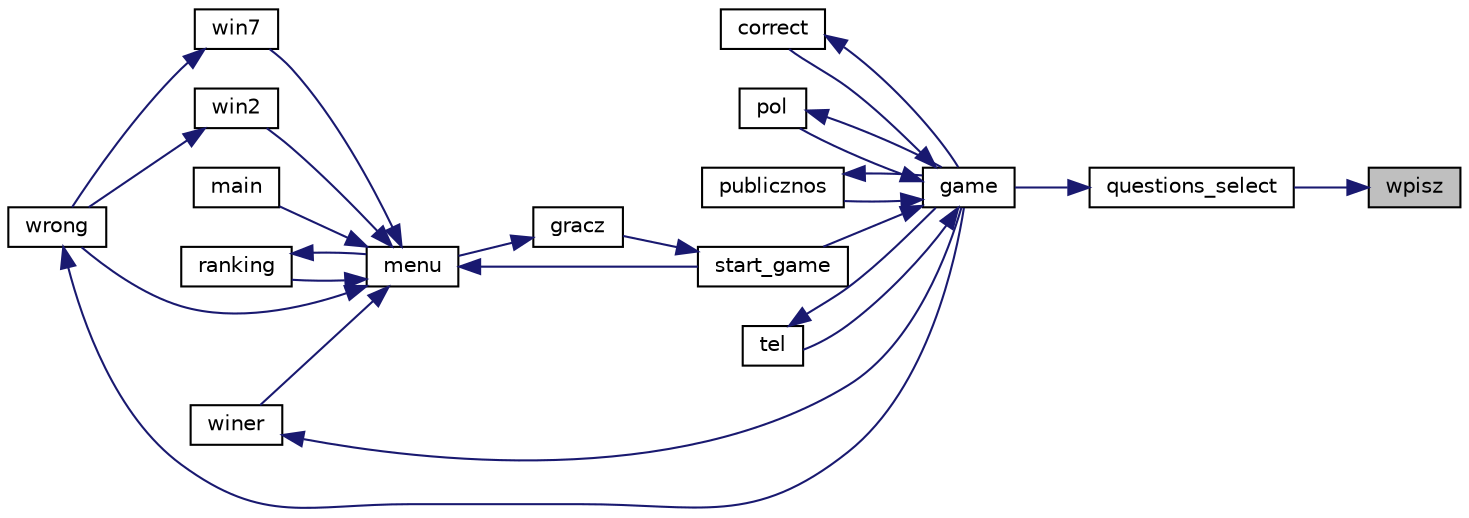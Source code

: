 digraph "wpisz"
{
 // LATEX_PDF_SIZE
  edge [fontname="Helvetica",fontsize="10",labelfontname="Helvetica",labelfontsize="10"];
  node [fontname="Helvetica",fontsize="10",shape=record];
  rankdir="RL";
  Node1 [label="wpisz",height=0.2,width=0.4,color="black", fillcolor="grey75", style="filled", fontcolor="black",tooltip=" "];
  Node1 -> Node2 [dir="back",color="midnightblue",fontsize="10",style="solid"];
  Node2 [label="questions_select",height=0.2,width=0.4,color="black", fillcolor="white", style="filled",URL="$questions_8c.html#a0ec785c0439fbebf296a158a8e140c22",tooltip=" "];
  Node2 -> Node3 [dir="back",color="midnightblue",fontsize="10",style="solid"];
  Node3 [label="game",height=0.2,width=0.4,color="black", fillcolor="white", style="filled",URL="$game_8c.html#ae6f3e0c5f2a66bad97db25981946f20c",tooltip=" "];
  Node3 -> Node4 [dir="back",color="midnightblue",fontsize="10",style="solid"];
  Node4 [label="correct",height=0.2,width=0.4,color="black", fillcolor="white", style="filled",URL="$correct_8c.html#a4fb3997ed5206a0fe28ded69b32040c5",tooltip=" "];
  Node4 -> Node3 [dir="back",color="midnightblue",fontsize="10",style="solid"];
  Node3 -> Node5 [dir="back",color="midnightblue",fontsize="10",style="solid"];
  Node5 [label="pol",height=0.2,width=0.4,color="black", fillcolor="white", style="filled",URL="$pol_8c.html#a161512e688d5c6d1b5ed353c4c001455",tooltip=" "];
  Node5 -> Node3 [dir="back",color="midnightblue",fontsize="10",style="solid"];
  Node3 -> Node6 [dir="back",color="midnightblue",fontsize="10",style="solid"];
  Node6 [label="publicznos",height=0.2,width=0.4,color="black", fillcolor="white", style="filled",URL="$publicznosc_8c.html#ae92597c65e749f212bc1c68c699f9a0b",tooltip=" "];
  Node6 -> Node3 [dir="back",color="midnightblue",fontsize="10",style="solid"];
  Node3 -> Node7 [dir="back",color="midnightblue",fontsize="10",style="solid"];
  Node7 [label="start_game",height=0.2,width=0.4,color="black", fillcolor="white", style="filled",URL="$start__game_8c.html#a2c5aba8bbcfd6adc2e16a6f6f2958762",tooltip=" "];
  Node7 -> Node8 [dir="back",color="midnightblue",fontsize="10",style="solid"];
  Node8 [label="gracz",height=0.2,width=0.4,color="black", fillcolor="white", style="filled",URL="$gracz_8c.html#a0d270e3f528f07f8d721a46e023d2603",tooltip=" "];
  Node8 -> Node9 [dir="back",color="midnightblue",fontsize="10",style="solid"];
  Node9 [label="menu",height=0.2,width=0.4,color="black", fillcolor="white", style="filled",URL="$menu_8c.html#a9f51153fd12f415114d050c393c9cbfc",tooltip=" "];
  Node9 -> Node10 [dir="back",color="midnightblue",fontsize="10",style="solid"];
  Node10 [label="main",height=0.2,width=0.4,color="black", fillcolor="white", style="filled",URL="$main_8c.html#ae66f6b31b5ad750f1fe042a706a4e3d4",tooltip=" "];
  Node9 -> Node11 [dir="back",color="midnightblue",fontsize="10",style="solid"];
  Node11 [label="ranking",height=0.2,width=0.4,color="black", fillcolor="white", style="filled",URL="$ranking_8c.html#a0fc40ecefc58fe1d75cdeb3badd78c30",tooltip=" "];
  Node11 -> Node9 [dir="back",color="midnightblue",fontsize="10",style="solid"];
  Node9 -> Node7 [dir="back",color="midnightblue",fontsize="10",style="solid"];
  Node9 -> Node12 [dir="back",color="midnightblue",fontsize="10",style="solid"];
  Node12 [label="win2",height=0.2,width=0.4,color="black", fillcolor="white", style="filled",URL="$win2_8c.html#a026c13fe0f79ae32b4c90a3af1c3c381",tooltip=" "];
  Node12 -> Node13 [dir="back",color="midnightblue",fontsize="10",style="solid"];
  Node13 [label="wrong",height=0.2,width=0.4,color="black", fillcolor="white", style="filled",URL="$wrong_8c.html#a2d3b1cc9b7df0a06be6835ad4d0b39c7",tooltip=" "];
  Node13 -> Node3 [dir="back",color="midnightblue",fontsize="10",style="solid"];
  Node9 -> Node14 [dir="back",color="midnightblue",fontsize="10",style="solid"];
  Node14 [label="win7",height=0.2,width=0.4,color="black", fillcolor="white", style="filled",URL="$win7_8c.html#ab6b8e9eef89cc405f54e8842e0f84f99",tooltip=" "];
  Node14 -> Node13 [dir="back",color="midnightblue",fontsize="10",style="solid"];
  Node9 -> Node15 [dir="back",color="midnightblue",fontsize="10",style="solid"];
  Node15 [label="winer",height=0.2,width=0.4,color="black", fillcolor="white", style="filled",URL="$winer_8c.html#aa1caaf8e434a4d2be87c7fb52b078bff",tooltip=" "];
  Node15 -> Node3 [dir="back",color="midnightblue",fontsize="10",style="solid"];
  Node9 -> Node13 [dir="back",color="midnightblue",fontsize="10",style="solid"];
  Node3 -> Node16 [dir="back",color="midnightblue",fontsize="10",style="solid"];
  Node16 [label="tel",height=0.2,width=0.4,color="black", fillcolor="white", style="filled",URL="$telefon_8c.html#a7cf77971daeb4326c0410ea62165b55b",tooltip=" "];
  Node16 -> Node3 [dir="back",color="midnightblue",fontsize="10",style="solid"];
}
